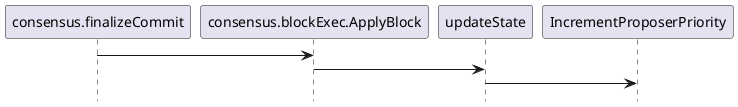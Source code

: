 @startuml
'https://plantuml.com/use-case-diagram
consensus.finalizeCommit -> consensus.blockExec.ApplyBlock
consensus.blockExec.ApplyBlock -> updateState
updateState->IncrementProposerPriority

hide footbox
@enduml